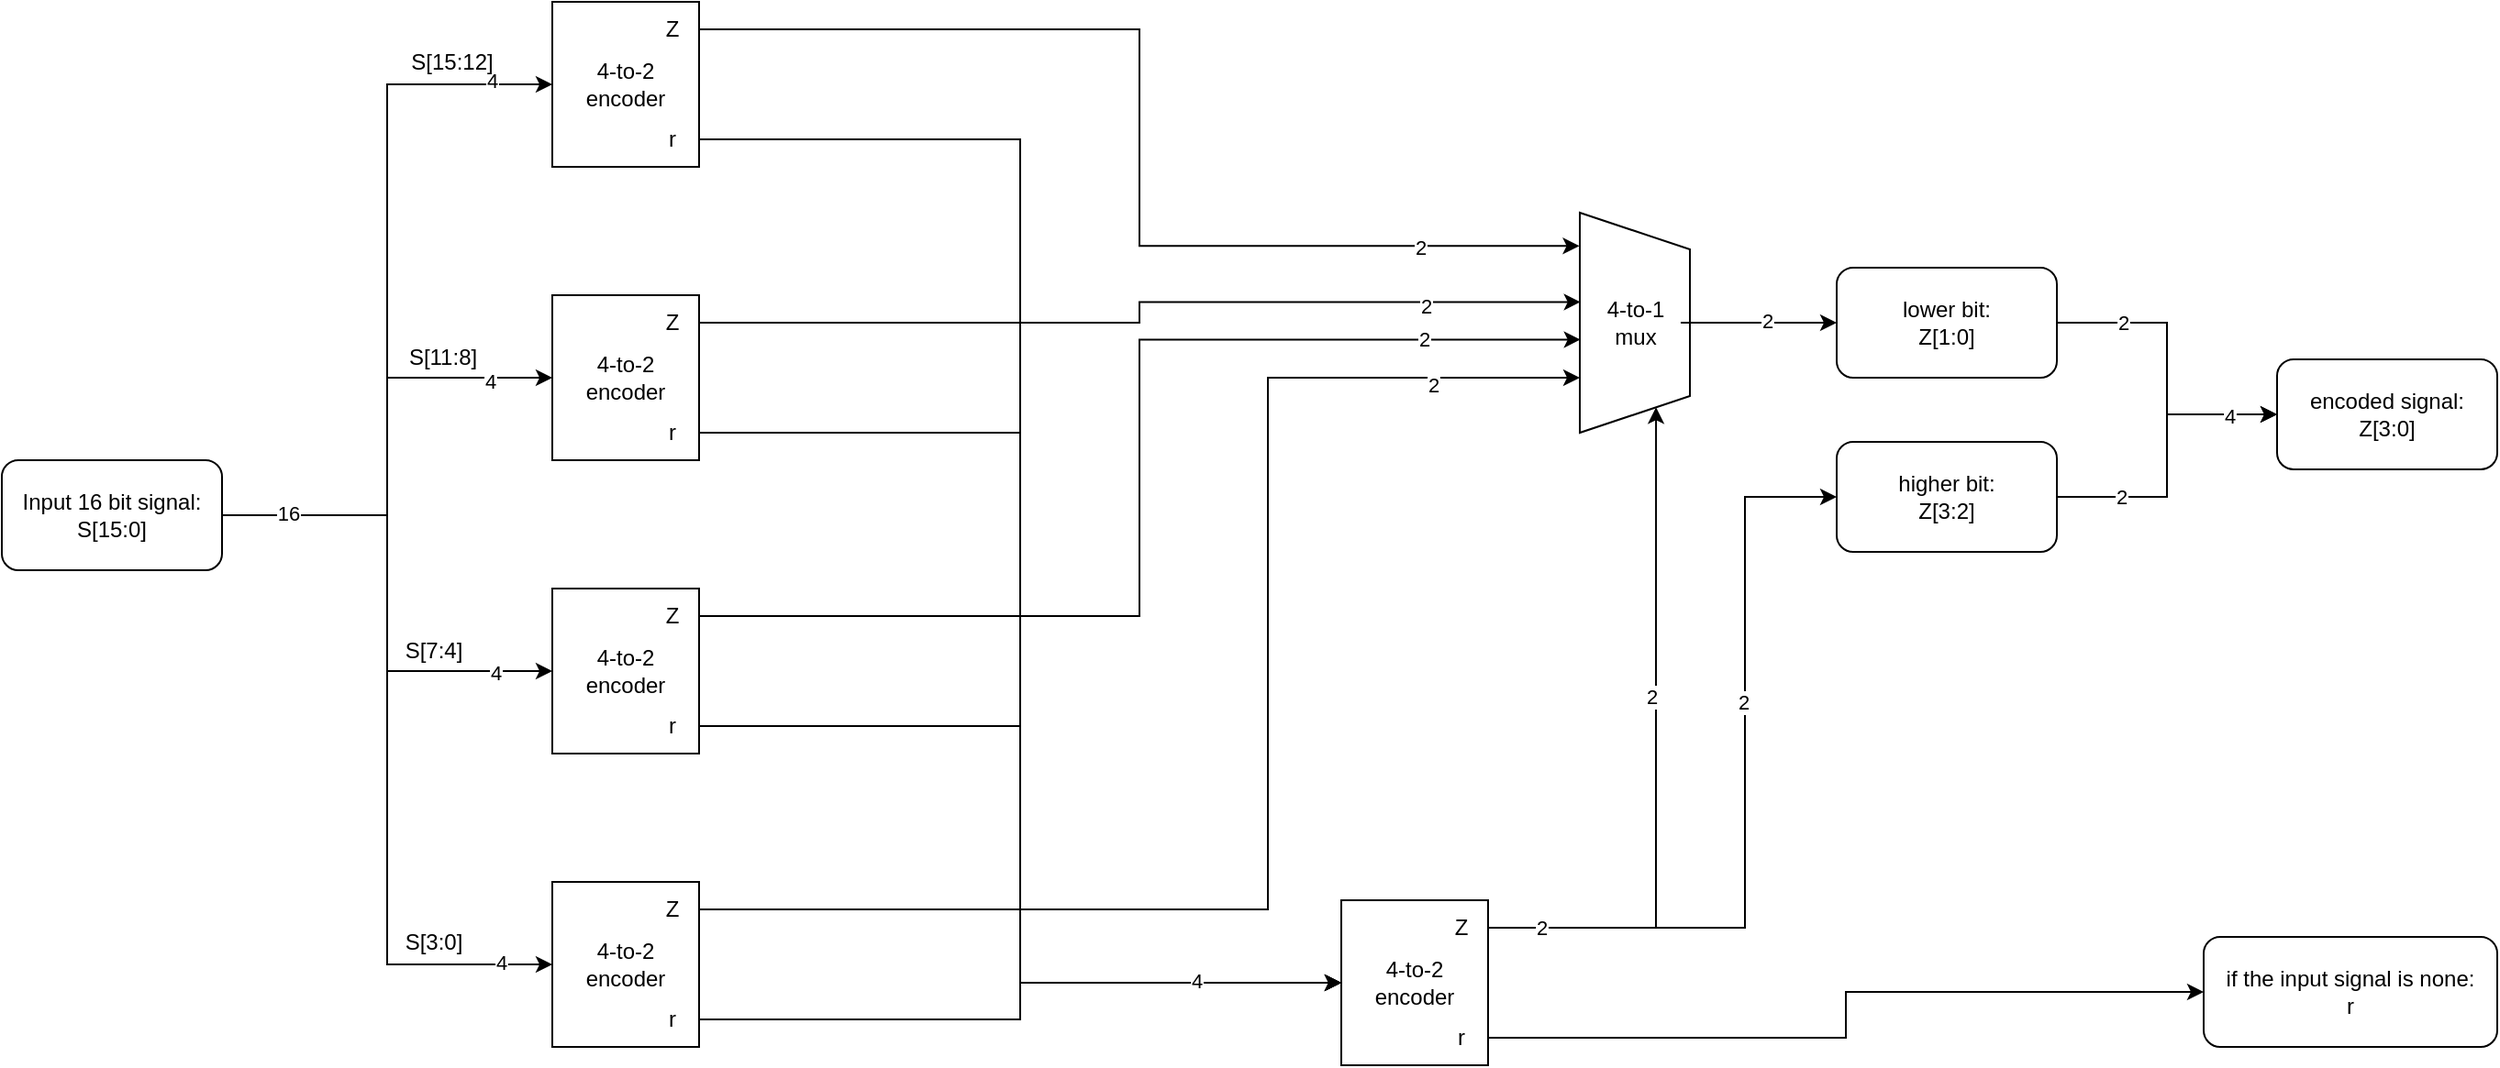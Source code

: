 <mxfile version="21.2.1" type="device">
  <diagram name="第 1 页" id="JZBcgF2szxKGCU19tjdc">
    <mxGraphModel dx="1436" dy="968" grid="1" gridSize="10" guides="1" tooltips="1" connect="1" arrows="1" fold="1" page="1" pageScale="1" pageWidth="3300" pageHeight="2339" math="0" shadow="0">
      <root>
        <mxCell id="0" />
        <mxCell id="1" parent="0" />
        <mxCell id="wKmqKS63HdWNuwRlpOUZ-2" value="4-to-2 encoder" style="rounded=0;whiteSpace=wrap;html=1;" vertex="1" parent="1">
          <mxGeometry x="350" y="230" width="80" height="90" as="geometry" />
        </mxCell>
        <mxCell id="wKmqKS63HdWNuwRlpOUZ-3" value="4-to-2 encoder" style="rounded=0;whiteSpace=wrap;html=1;" vertex="1" parent="1">
          <mxGeometry x="350" y="390" width="80" height="90" as="geometry" />
        </mxCell>
        <mxCell id="wKmqKS63HdWNuwRlpOUZ-4" value="4-to-2 encoder" style="rounded=0;whiteSpace=wrap;html=1;" vertex="1" parent="1">
          <mxGeometry x="350" y="550" width="80" height="90" as="geometry" />
        </mxCell>
        <mxCell id="wKmqKS63HdWNuwRlpOUZ-5" value="4-to-2 encoder" style="rounded=0;whiteSpace=wrap;html=1;" vertex="1" parent="1">
          <mxGeometry x="350" y="710" width="80" height="90" as="geometry" />
        </mxCell>
        <mxCell id="wKmqKS63HdWNuwRlpOUZ-8" style="edgeStyle=orthogonalEdgeStyle;rounded=0;orthogonalLoop=1;jettySize=auto;html=1;exitX=1;exitY=0.5;exitDx=0;exitDy=0;entryX=0;entryY=0.5;entryDx=0;entryDy=0;" edge="1" parent="1" source="wKmqKS63HdWNuwRlpOUZ-7" target="wKmqKS63HdWNuwRlpOUZ-2">
          <mxGeometry relative="1" as="geometry" />
        </mxCell>
        <mxCell id="wKmqKS63HdWNuwRlpOUZ-13" value="4" style="edgeLabel;html=1;align=center;verticalAlign=middle;resizable=0;points=[];" vertex="1" connectable="0" parent="wKmqKS63HdWNuwRlpOUZ-8">
          <mxGeometry x="0.838" y="2" relative="1" as="geometry">
            <mxPoint as="offset" />
          </mxGeometry>
        </mxCell>
        <mxCell id="wKmqKS63HdWNuwRlpOUZ-9" style="edgeStyle=orthogonalEdgeStyle;rounded=0;orthogonalLoop=1;jettySize=auto;html=1;exitX=1;exitY=0.5;exitDx=0;exitDy=0;entryX=0;entryY=0.5;entryDx=0;entryDy=0;" edge="1" parent="1" source="wKmqKS63HdWNuwRlpOUZ-7" target="wKmqKS63HdWNuwRlpOUZ-3">
          <mxGeometry relative="1" as="geometry" />
        </mxCell>
        <mxCell id="wKmqKS63HdWNuwRlpOUZ-14" value="4" style="edgeLabel;html=1;align=center;verticalAlign=middle;resizable=0;points=[];" vertex="1" connectable="0" parent="wKmqKS63HdWNuwRlpOUZ-9">
          <mxGeometry x="0.731" y="-2" relative="1" as="geometry">
            <mxPoint as="offset" />
          </mxGeometry>
        </mxCell>
        <mxCell id="wKmqKS63HdWNuwRlpOUZ-10" style="edgeStyle=orthogonalEdgeStyle;rounded=0;orthogonalLoop=1;jettySize=auto;html=1;exitX=1;exitY=0.5;exitDx=0;exitDy=0;entryX=0;entryY=0.5;entryDx=0;entryDy=0;" edge="1" parent="1" source="wKmqKS63HdWNuwRlpOUZ-7" target="wKmqKS63HdWNuwRlpOUZ-4">
          <mxGeometry relative="1" as="geometry" />
        </mxCell>
        <mxCell id="wKmqKS63HdWNuwRlpOUZ-15" value="4" style="edgeLabel;html=1;align=center;verticalAlign=middle;resizable=0;points=[];" vertex="1" connectable="0" parent="wKmqKS63HdWNuwRlpOUZ-10">
          <mxGeometry x="0.767" y="-1" relative="1" as="geometry">
            <mxPoint as="offset" />
          </mxGeometry>
        </mxCell>
        <mxCell id="wKmqKS63HdWNuwRlpOUZ-11" style="edgeStyle=orthogonalEdgeStyle;rounded=0;orthogonalLoop=1;jettySize=auto;html=1;exitX=1;exitY=0.5;exitDx=0;exitDy=0;entryX=0;entryY=0.5;entryDx=0;entryDy=0;" edge="1" parent="1" source="wKmqKS63HdWNuwRlpOUZ-7" target="wKmqKS63HdWNuwRlpOUZ-5">
          <mxGeometry relative="1" as="geometry" />
        </mxCell>
        <mxCell id="wKmqKS63HdWNuwRlpOUZ-12" value="16" style="edgeLabel;html=1;align=center;verticalAlign=middle;resizable=0;points=[];" vertex="1" connectable="0" parent="wKmqKS63HdWNuwRlpOUZ-11">
          <mxGeometry x="-0.831" y="1" relative="1" as="geometry">
            <mxPoint as="offset" />
          </mxGeometry>
        </mxCell>
        <mxCell id="wKmqKS63HdWNuwRlpOUZ-16" value="4" style="edgeLabel;html=1;align=center;verticalAlign=middle;resizable=0;points=[];" vertex="1" connectable="0" parent="wKmqKS63HdWNuwRlpOUZ-11">
          <mxGeometry x="0.866" y="1" relative="1" as="geometry">
            <mxPoint as="offset" />
          </mxGeometry>
        </mxCell>
        <mxCell id="wKmqKS63HdWNuwRlpOUZ-7" value="Input 16 bit signal:&lt;br&gt;S[15:0]" style="rounded=1;whiteSpace=wrap;html=1;" vertex="1" parent="1">
          <mxGeometry x="50" y="480" width="120" height="60" as="geometry" />
        </mxCell>
        <mxCell id="wKmqKS63HdWNuwRlpOUZ-17" value="S[15:12]" style="text;html=1;align=center;verticalAlign=middle;resizable=0;points=[];autosize=1;strokeColor=none;fillColor=none;" vertex="1" parent="1">
          <mxGeometry x="260" y="248" width="70" height="30" as="geometry" />
        </mxCell>
        <mxCell id="wKmqKS63HdWNuwRlpOUZ-18" value="S[11:8]" style="text;html=1;align=center;verticalAlign=middle;resizable=0;points=[];autosize=1;strokeColor=none;fillColor=none;" vertex="1" parent="1">
          <mxGeometry x="260" y="409" width="60" height="30" as="geometry" />
        </mxCell>
        <mxCell id="wKmqKS63HdWNuwRlpOUZ-19" value="S[7:4]" style="text;html=1;align=center;verticalAlign=middle;resizable=0;points=[];autosize=1;strokeColor=none;fillColor=none;" vertex="1" parent="1">
          <mxGeometry x="260" y="569" width="50" height="30" as="geometry" />
        </mxCell>
        <mxCell id="wKmqKS63HdWNuwRlpOUZ-20" value="S[3:0]" style="text;html=1;align=center;verticalAlign=middle;resizable=0;points=[];autosize=1;strokeColor=none;fillColor=none;" vertex="1" parent="1">
          <mxGeometry x="260" y="728" width="50" height="30" as="geometry" />
        </mxCell>
        <mxCell id="wKmqKS63HdWNuwRlpOUZ-40" style="edgeStyle=orthogonalEdgeStyle;rounded=0;orthogonalLoop=1;jettySize=auto;html=1;entryX=0;entryY=0.5;entryDx=0;entryDy=0;" edge="1" parent="1" source="wKmqKS63HdWNuwRlpOUZ-21" target="wKmqKS63HdWNuwRlpOUZ-32">
          <mxGeometry relative="1" as="geometry" />
        </mxCell>
        <mxCell id="wKmqKS63HdWNuwRlpOUZ-21" value="r" style="text;html=1;align=center;verticalAlign=middle;resizable=0;points=[];autosize=1;strokeColor=none;fillColor=none;" vertex="1" parent="1">
          <mxGeometry x="400" y="290" width="30" height="30" as="geometry" />
        </mxCell>
        <mxCell id="wKmqKS63HdWNuwRlpOUZ-41" style="edgeStyle=orthogonalEdgeStyle;rounded=0;orthogonalLoop=1;jettySize=auto;html=1;entryX=0;entryY=0.5;entryDx=0;entryDy=0;" edge="1" parent="1" source="wKmqKS63HdWNuwRlpOUZ-24" target="wKmqKS63HdWNuwRlpOUZ-32">
          <mxGeometry relative="1" as="geometry" />
        </mxCell>
        <mxCell id="wKmqKS63HdWNuwRlpOUZ-24" value="r" style="text;html=1;align=center;verticalAlign=middle;resizable=0;points=[];autosize=1;strokeColor=none;fillColor=none;" vertex="1" parent="1">
          <mxGeometry x="400" y="450" width="30" height="30" as="geometry" />
        </mxCell>
        <mxCell id="wKmqKS63HdWNuwRlpOUZ-42" style="edgeStyle=orthogonalEdgeStyle;rounded=0;orthogonalLoop=1;jettySize=auto;html=1;entryX=0;entryY=0.5;entryDx=0;entryDy=0;" edge="1" parent="1" source="wKmqKS63HdWNuwRlpOUZ-25" target="wKmqKS63HdWNuwRlpOUZ-32">
          <mxGeometry relative="1" as="geometry" />
        </mxCell>
        <mxCell id="wKmqKS63HdWNuwRlpOUZ-25" value="r" style="text;html=1;align=center;verticalAlign=middle;resizable=0;points=[];autosize=1;strokeColor=none;fillColor=none;" vertex="1" parent="1">
          <mxGeometry x="400" y="610" width="30" height="30" as="geometry" />
        </mxCell>
        <mxCell id="wKmqKS63HdWNuwRlpOUZ-43" style="edgeStyle=orthogonalEdgeStyle;rounded=0;orthogonalLoop=1;jettySize=auto;html=1;entryX=0;entryY=0.5;entryDx=0;entryDy=0;" edge="1" parent="1" source="wKmqKS63HdWNuwRlpOUZ-26" target="wKmqKS63HdWNuwRlpOUZ-32">
          <mxGeometry relative="1" as="geometry" />
        </mxCell>
        <mxCell id="wKmqKS63HdWNuwRlpOUZ-44" value="4" style="edgeLabel;html=1;align=center;verticalAlign=middle;resizable=0;points=[];" vertex="1" connectable="0" parent="wKmqKS63HdWNuwRlpOUZ-43">
          <mxGeometry x="0.569" y="1" relative="1" as="geometry">
            <mxPoint as="offset" />
          </mxGeometry>
        </mxCell>
        <mxCell id="wKmqKS63HdWNuwRlpOUZ-26" value="r" style="text;html=1;align=center;verticalAlign=middle;resizable=0;points=[];autosize=1;strokeColor=none;fillColor=none;" vertex="1" parent="1">
          <mxGeometry x="400" y="770" width="30" height="30" as="geometry" />
        </mxCell>
        <mxCell id="wKmqKS63HdWNuwRlpOUZ-48" style="edgeStyle=orthogonalEdgeStyle;rounded=0;orthogonalLoop=1;jettySize=auto;html=1;entryX=0.151;entryY=1.004;entryDx=0;entryDy=0;entryPerimeter=0;" edge="1" parent="1" source="wKmqKS63HdWNuwRlpOUZ-27" target="wKmqKS63HdWNuwRlpOUZ-45">
          <mxGeometry relative="1" as="geometry" />
        </mxCell>
        <mxCell id="wKmqKS63HdWNuwRlpOUZ-62" value="2" style="edgeLabel;html=1;align=center;verticalAlign=middle;resizable=0;points=[];" vertex="1" connectable="0" parent="wKmqKS63HdWNuwRlpOUZ-48">
          <mxGeometry x="0.708" y="-1" relative="1" as="geometry">
            <mxPoint as="offset" />
          </mxGeometry>
        </mxCell>
        <mxCell id="wKmqKS63HdWNuwRlpOUZ-27" value="Z" style="text;html=1;align=center;verticalAlign=middle;resizable=0;points=[];autosize=1;strokeColor=none;fillColor=none;" vertex="1" parent="1">
          <mxGeometry x="400" y="230" width="30" height="30" as="geometry" />
        </mxCell>
        <mxCell id="wKmqKS63HdWNuwRlpOUZ-49" style="edgeStyle=orthogonalEdgeStyle;rounded=0;orthogonalLoop=1;jettySize=auto;html=1;entryX=0.406;entryY=0.994;entryDx=0;entryDy=0;entryPerimeter=0;" edge="1" parent="1" source="wKmqKS63HdWNuwRlpOUZ-29" target="wKmqKS63HdWNuwRlpOUZ-45">
          <mxGeometry relative="1" as="geometry" />
        </mxCell>
        <mxCell id="wKmqKS63HdWNuwRlpOUZ-63" value="2" style="edgeLabel;html=1;align=center;verticalAlign=middle;resizable=0;points=[];" vertex="1" connectable="0" parent="wKmqKS63HdWNuwRlpOUZ-49">
          <mxGeometry x="0.656" y="-2" relative="1" as="geometry">
            <mxPoint as="offset" />
          </mxGeometry>
        </mxCell>
        <mxCell id="wKmqKS63HdWNuwRlpOUZ-29" value="Z" style="text;html=1;align=center;verticalAlign=middle;resizable=0;points=[];autosize=1;strokeColor=none;fillColor=none;" vertex="1" parent="1">
          <mxGeometry x="400" y="390" width="30" height="30" as="geometry" />
        </mxCell>
        <mxCell id="wKmqKS63HdWNuwRlpOUZ-52" style="edgeStyle=orthogonalEdgeStyle;rounded=0;orthogonalLoop=1;jettySize=auto;html=1;entryX=0.577;entryY=0.994;entryDx=0;entryDy=0;entryPerimeter=0;" edge="1" parent="1" source="wKmqKS63HdWNuwRlpOUZ-30" target="wKmqKS63HdWNuwRlpOUZ-45">
          <mxGeometry relative="1" as="geometry" />
        </mxCell>
        <mxCell id="wKmqKS63HdWNuwRlpOUZ-64" value="2" style="edgeLabel;html=1;align=center;verticalAlign=middle;resizable=0;points=[];" vertex="1" connectable="0" parent="wKmqKS63HdWNuwRlpOUZ-52">
          <mxGeometry x="0.73" relative="1" as="geometry">
            <mxPoint as="offset" />
          </mxGeometry>
        </mxCell>
        <mxCell id="wKmqKS63HdWNuwRlpOUZ-30" value="Z" style="text;html=1;align=center;verticalAlign=middle;resizable=0;points=[];autosize=1;strokeColor=none;fillColor=none;" vertex="1" parent="1">
          <mxGeometry x="400" y="550" width="30" height="30" as="geometry" />
        </mxCell>
        <mxCell id="wKmqKS63HdWNuwRlpOUZ-51" style="edgeStyle=orthogonalEdgeStyle;rounded=0;orthogonalLoop=1;jettySize=auto;html=1;entryX=0.75;entryY=1;entryDx=0;entryDy=0;" edge="1" parent="1" source="wKmqKS63HdWNuwRlpOUZ-31" target="wKmqKS63HdWNuwRlpOUZ-45">
          <mxGeometry relative="1" as="geometry">
            <Array as="points">
              <mxPoint x="740" y="725" />
              <mxPoint x="740" y="435" />
            </Array>
          </mxGeometry>
        </mxCell>
        <mxCell id="wKmqKS63HdWNuwRlpOUZ-65" value="2" style="edgeLabel;html=1;align=center;verticalAlign=middle;resizable=0;points=[];" vertex="1" connectable="0" parent="wKmqKS63HdWNuwRlpOUZ-51">
          <mxGeometry x="0.821" y="-3" relative="1" as="geometry">
            <mxPoint x="-11" y="1" as="offset" />
          </mxGeometry>
        </mxCell>
        <mxCell id="wKmqKS63HdWNuwRlpOUZ-31" value="Z" style="text;html=1;align=center;verticalAlign=middle;resizable=0;points=[];autosize=1;strokeColor=none;fillColor=none;" vertex="1" parent="1">
          <mxGeometry x="400" y="710" width="30" height="30" as="geometry" />
        </mxCell>
        <mxCell id="wKmqKS63HdWNuwRlpOUZ-32" value="4-to-2 encoder" style="rounded=0;whiteSpace=wrap;html=1;" vertex="1" parent="1">
          <mxGeometry x="780" y="720" width="80" height="90" as="geometry" />
        </mxCell>
        <mxCell id="wKmqKS63HdWNuwRlpOUZ-61" style="edgeStyle=orthogonalEdgeStyle;rounded=0;orthogonalLoop=1;jettySize=auto;html=1;" edge="1" parent="1" source="wKmqKS63HdWNuwRlpOUZ-33" target="wKmqKS63HdWNuwRlpOUZ-59">
          <mxGeometry relative="1" as="geometry" />
        </mxCell>
        <mxCell id="wKmqKS63HdWNuwRlpOUZ-33" value="r" style="text;html=1;align=center;verticalAlign=middle;resizable=0;points=[];autosize=1;strokeColor=none;fillColor=none;" vertex="1" parent="1">
          <mxGeometry x="830" y="780" width="30" height="30" as="geometry" />
        </mxCell>
        <mxCell id="wKmqKS63HdWNuwRlpOUZ-47" style="edgeStyle=orthogonalEdgeStyle;rounded=0;orthogonalLoop=1;jettySize=auto;html=1;entryX=1;entryY=0.25;entryDx=0;entryDy=0;" edge="1" parent="1" source="wKmqKS63HdWNuwRlpOUZ-34" target="wKmqKS63HdWNuwRlpOUZ-45">
          <mxGeometry relative="1" as="geometry" />
        </mxCell>
        <mxCell id="wKmqKS63HdWNuwRlpOUZ-71" value="2" style="edgeLabel;html=1;align=center;verticalAlign=middle;resizable=0;points=[];" vertex="1" connectable="0" parent="wKmqKS63HdWNuwRlpOUZ-47">
          <mxGeometry x="0.159" y="3" relative="1" as="geometry">
            <mxPoint as="offset" />
          </mxGeometry>
        </mxCell>
        <mxCell id="wKmqKS63HdWNuwRlpOUZ-69" style="edgeStyle=orthogonalEdgeStyle;rounded=0;orthogonalLoop=1;jettySize=auto;html=1;entryX=0;entryY=0.5;entryDx=0;entryDy=0;" edge="1" parent="1" source="wKmqKS63HdWNuwRlpOUZ-34" target="wKmqKS63HdWNuwRlpOUZ-66">
          <mxGeometry relative="1" as="geometry">
            <Array as="points">
              <mxPoint x="1000" y="735" />
              <mxPoint x="1000" y="500" />
            </Array>
          </mxGeometry>
        </mxCell>
        <mxCell id="wKmqKS63HdWNuwRlpOUZ-70" value="2" style="edgeLabel;html=1;align=center;verticalAlign=middle;resizable=0;points=[];" vertex="1" connectable="0" parent="wKmqKS63HdWNuwRlpOUZ-69">
          <mxGeometry x="-0.867" relative="1" as="geometry">
            <mxPoint as="offset" />
          </mxGeometry>
        </mxCell>
        <mxCell id="wKmqKS63HdWNuwRlpOUZ-72" value="2" style="edgeLabel;html=1;align=center;verticalAlign=middle;resizable=0;points=[];" vertex="1" connectable="0" parent="wKmqKS63HdWNuwRlpOUZ-69">
          <mxGeometry x="0.241" y="1" relative="1" as="geometry">
            <mxPoint as="offset" />
          </mxGeometry>
        </mxCell>
        <mxCell id="wKmqKS63HdWNuwRlpOUZ-34" value="Z" style="text;html=1;align=center;verticalAlign=middle;resizable=0;points=[];autosize=1;strokeColor=none;fillColor=none;" vertex="1" parent="1">
          <mxGeometry x="830" y="720" width="30" height="30" as="geometry" />
        </mxCell>
        <mxCell id="wKmqKS63HdWNuwRlpOUZ-45" value="" style="shape=trapezoid;perimeter=trapezoidPerimeter;whiteSpace=wrap;html=1;fixedSize=1;rotation=90;" vertex="1" parent="1">
          <mxGeometry x="880" y="375" width="120" height="60" as="geometry" />
        </mxCell>
        <mxCell id="wKmqKS63HdWNuwRlpOUZ-68" value="" style="edgeStyle=orthogonalEdgeStyle;rounded=0;orthogonalLoop=1;jettySize=auto;html=1;" edge="1" parent="1" source="wKmqKS63HdWNuwRlpOUZ-46" target="wKmqKS63HdWNuwRlpOUZ-67">
          <mxGeometry relative="1" as="geometry" />
        </mxCell>
        <mxCell id="wKmqKS63HdWNuwRlpOUZ-73" value="2" style="edgeLabel;html=1;align=center;verticalAlign=middle;resizable=0;points=[];" vertex="1" connectable="0" parent="wKmqKS63HdWNuwRlpOUZ-68">
          <mxGeometry x="0.092" y="1" relative="1" as="geometry">
            <mxPoint as="offset" />
          </mxGeometry>
        </mxCell>
        <mxCell id="wKmqKS63HdWNuwRlpOUZ-46" value="4-to-1&lt;br&gt;mux" style="text;html=1;align=center;verticalAlign=middle;resizable=0;points=[];autosize=1;strokeColor=none;fillColor=none;" vertex="1" parent="1">
          <mxGeometry x="915" y="385" width="50" height="40" as="geometry" />
        </mxCell>
        <mxCell id="wKmqKS63HdWNuwRlpOUZ-59" value="if the input signal is none:&lt;br&gt;r" style="rounded=1;whiteSpace=wrap;html=1;" vertex="1" parent="1">
          <mxGeometry x="1250" y="740" width="160" height="60" as="geometry" />
        </mxCell>
        <mxCell id="wKmqKS63HdWNuwRlpOUZ-76" style="edgeStyle=orthogonalEdgeStyle;rounded=0;orthogonalLoop=1;jettySize=auto;html=1;" edge="1" parent="1" source="wKmqKS63HdWNuwRlpOUZ-66" target="wKmqKS63HdWNuwRlpOUZ-74">
          <mxGeometry relative="1" as="geometry" />
        </mxCell>
        <mxCell id="wKmqKS63HdWNuwRlpOUZ-79" value="2" style="edgeLabel;html=1;align=center;verticalAlign=middle;resizable=0;points=[];" vertex="1" connectable="0" parent="wKmqKS63HdWNuwRlpOUZ-76">
          <mxGeometry x="-0.578" relative="1" as="geometry">
            <mxPoint as="offset" />
          </mxGeometry>
        </mxCell>
        <mxCell id="wKmqKS63HdWNuwRlpOUZ-66" value="higher bit:&lt;br&gt;Z[3:2]" style="rounded=1;whiteSpace=wrap;html=1;" vertex="1" parent="1">
          <mxGeometry x="1050" y="470" width="120" height="60" as="geometry" />
        </mxCell>
        <mxCell id="wKmqKS63HdWNuwRlpOUZ-75" style="edgeStyle=orthogonalEdgeStyle;rounded=0;orthogonalLoop=1;jettySize=auto;html=1;" edge="1" parent="1" source="wKmqKS63HdWNuwRlpOUZ-67" target="wKmqKS63HdWNuwRlpOUZ-74">
          <mxGeometry relative="1" as="geometry" />
        </mxCell>
        <mxCell id="wKmqKS63HdWNuwRlpOUZ-77" value="4" style="edgeLabel;html=1;align=center;verticalAlign=middle;resizable=0;points=[];" vertex="1" connectable="0" parent="wKmqKS63HdWNuwRlpOUZ-75">
          <mxGeometry x="0.688" y="-1" relative="1" as="geometry">
            <mxPoint as="offset" />
          </mxGeometry>
        </mxCell>
        <mxCell id="wKmqKS63HdWNuwRlpOUZ-78" value="2" style="edgeLabel;html=1;align=center;verticalAlign=middle;resizable=0;points=[];" vertex="1" connectable="0" parent="wKmqKS63HdWNuwRlpOUZ-75">
          <mxGeometry x="-0.585" relative="1" as="geometry">
            <mxPoint as="offset" />
          </mxGeometry>
        </mxCell>
        <mxCell id="wKmqKS63HdWNuwRlpOUZ-67" value="lower bit:&lt;br&gt;Z[1:0]" style="rounded=1;whiteSpace=wrap;html=1;" vertex="1" parent="1">
          <mxGeometry x="1050" y="375" width="120" height="60" as="geometry" />
        </mxCell>
        <mxCell id="wKmqKS63HdWNuwRlpOUZ-74" value="encoded signal:&lt;br&gt;Z[3:0]" style="rounded=1;whiteSpace=wrap;html=1;" vertex="1" parent="1">
          <mxGeometry x="1290" y="425" width="120" height="60" as="geometry" />
        </mxCell>
      </root>
    </mxGraphModel>
  </diagram>
</mxfile>
